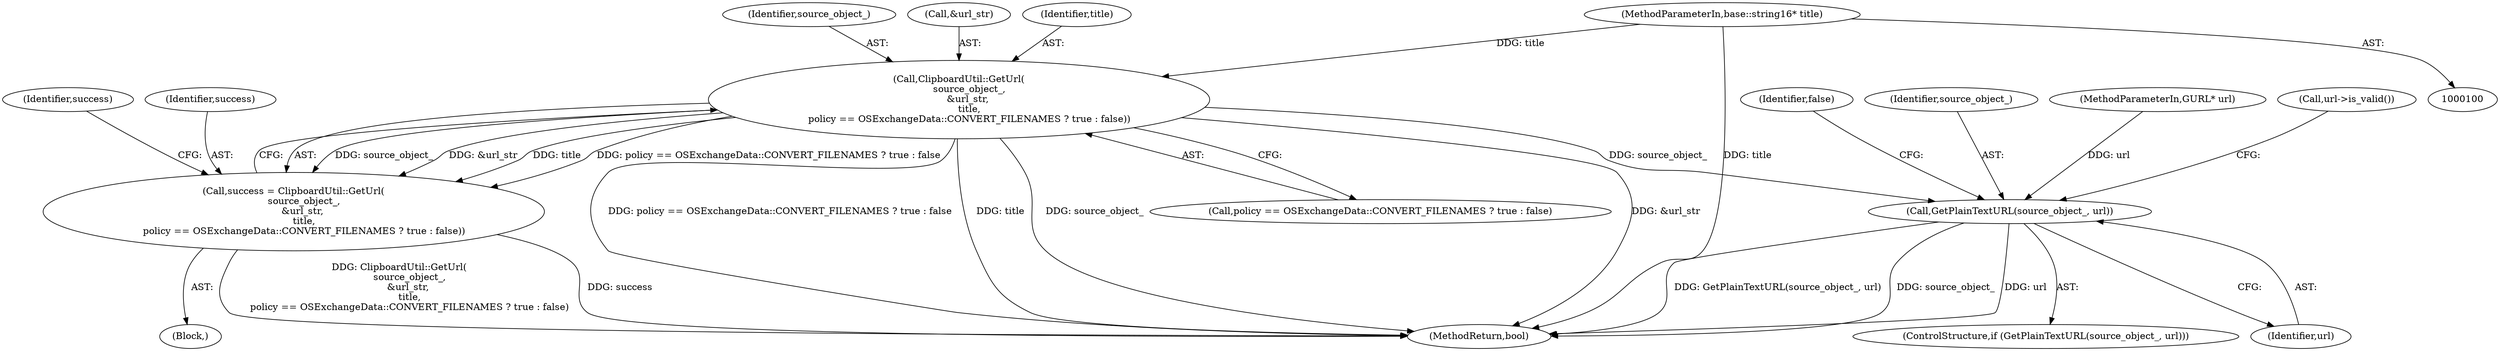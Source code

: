 digraph "0_Chrome_e93dc535728da259ec16d1c3cc393f80b25f64ae_17@pointer" {
"1000109" [label="(Call,ClipboardUtil::GetUrl(\n       source_object_,\n      &url_str,\n       title,\n       policy == OSExchangeData::CONVERT_FILENAMES ? true : false))"];
"1000103" [label="(MethodParameterIn,base::string16* title)"];
"1000107" [label="(Call,success = ClipboardUtil::GetUrl(\n       source_object_,\n      &url_str,\n       title,\n       policy == OSExchangeData::CONVERT_FILENAMES ? true : false))"];
"1000135" [label="(Call,GetPlainTextURL(source_object_, url))"];
"1000108" [label="(Identifier,success)"];
"1000140" [label="(Call,url->is_valid())"];
"1000134" [label="(ControlStructure,if (GetPlainTextURL(source_object_, url)))"];
"1000157" [label="(Identifier,false)"];
"1000121" [label="(Identifier,success)"];
"1000136" [label="(Identifier,source_object_)"];
"1000103" [label="(MethodParameterIn,base::string16* title)"];
"1000114" [label="(Call,policy == OSExchangeData::CONVERT_FILENAMES ? true : false)"];
"1000110" [label="(Identifier,source_object_)"];
"1000109" [label="(Call,ClipboardUtil::GetUrl(\n       source_object_,\n      &url_str,\n       title,\n       policy == OSExchangeData::CONVERT_FILENAMES ? true : false))"];
"1000104" [label="(Block,)"];
"1000158" [label="(MethodReturn,bool)"];
"1000102" [label="(MethodParameterIn,GURL* url)"];
"1000137" [label="(Identifier,url)"];
"1000111" [label="(Call,&url_str)"];
"1000113" [label="(Identifier,title)"];
"1000107" [label="(Call,success = ClipboardUtil::GetUrl(\n       source_object_,\n      &url_str,\n       title,\n       policy == OSExchangeData::CONVERT_FILENAMES ? true : false))"];
"1000135" [label="(Call,GetPlainTextURL(source_object_, url))"];
"1000109" -> "1000107"  [label="AST: "];
"1000109" -> "1000114"  [label="CFG: "];
"1000110" -> "1000109"  [label="AST: "];
"1000111" -> "1000109"  [label="AST: "];
"1000113" -> "1000109"  [label="AST: "];
"1000114" -> "1000109"  [label="AST: "];
"1000107" -> "1000109"  [label="CFG: "];
"1000109" -> "1000158"  [label="DDG: policy == OSExchangeData::CONVERT_FILENAMES ? true : false"];
"1000109" -> "1000158"  [label="DDG: title"];
"1000109" -> "1000158"  [label="DDG: source_object_"];
"1000109" -> "1000158"  [label="DDG: &url_str"];
"1000109" -> "1000107"  [label="DDG: source_object_"];
"1000109" -> "1000107"  [label="DDG: &url_str"];
"1000109" -> "1000107"  [label="DDG: title"];
"1000109" -> "1000107"  [label="DDG: policy == OSExchangeData::CONVERT_FILENAMES ? true : false"];
"1000103" -> "1000109"  [label="DDG: title"];
"1000109" -> "1000135"  [label="DDG: source_object_"];
"1000103" -> "1000100"  [label="AST: "];
"1000103" -> "1000158"  [label="DDG: title"];
"1000107" -> "1000104"  [label="AST: "];
"1000108" -> "1000107"  [label="AST: "];
"1000121" -> "1000107"  [label="CFG: "];
"1000107" -> "1000158"  [label="DDG: success"];
"1000107" -> "1000158"  [label="DDG: ClipboardUtil::GetUrl(\n       source_object_,\n      &url_str,\n       title,\n       policy == OSExchangeData::CONVERT_FILENAMES ? true : false)"];
"1000135" -> "1000134"  [label="AST: "];
"1000135" -> "1000137"  [label="CFG: "];
"1000136" -> "1000135"  [label="AST: "];
"1000137" -> "1000135"  [label="AST: "];
"1000140" -> "1000135"  [label="CFG: "];
"1000157" -> "1000135"  [label="CFG: "];
"1000135" -> "1000158"  [label="DDG: GetPlainTextURL(source_object_, url)"];
"1000135" -> "1000158"  [label="DDG: source_object_"];
"1000135" -> "1000158"  [label="DDG: url"];
"1000102" -> "1000135"  [label="DDG: url"];
}

